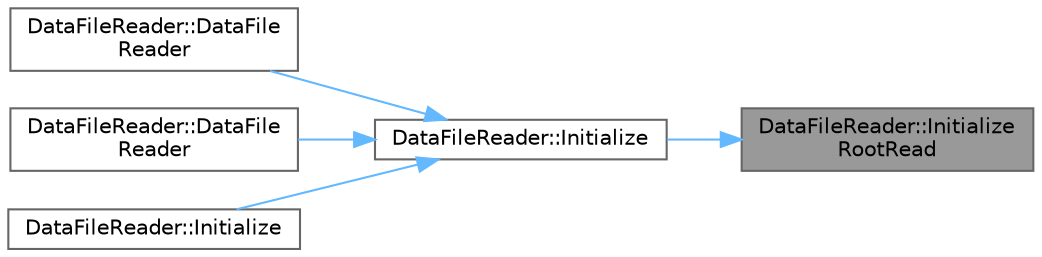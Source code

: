 digraph "DataFileReader::InitializeRootRead"
{
 // LATEX_PDF_SIZE
  bgcolor="transparent";
  edge [fontname=Helvetica,fontsize=10,labelfontname=Helvetica,labelfontsize=10];
  node [fontname=Helvetica,fontsize=10,shape=box,height=0.2,width=0.4];
  rankdir="RL";
  Node1 [id="Node000001",label="DataFileReader::Initialize\lRootRead",height=0.2,width=0.4,color="gray40", fillcolor="grey60", style="filled", fontcolor="black",tooltip=" "];
  Node1 -> Node2 [id="edge1_Node000001_Node000002",dir="back",color="steelblue1",style="solid",tooltip=" "];
  Node2 [id="Node000002",label="DataFileReader::Initialize",height=0.2,width=0.4,color="grey40", fillcolor="white", style="filled",URL="$class_data_file_reader.html#ad7d87b772fa148a1ed228f1b7df10fa8",tooltip=" "];
  Node2 -> Node3 [id="edge2_Node000002_Node000003",dir="back",color="steelblue1",style="solid",tooltip=" "];
  Node3 [id="Node000003",label="DataFileReader::DataFile\lReader",height=0.2,width=0.4,color="grey40", fillcolor="white", style="filled",URL="$class_data_file_reader.html#a1f3ba36be0b3abeef18d4d365659f94c",tooltip=" "];
  Node2 -> Node4 [id="edge3_Node000002_Node000004",dir="back",color="steelblue1",style="solid",tooltip=" "];
  Node4 [id="Node000004",label="DataFileReader::DataFile\lReader",height=0.2,width=0.4,color="grey40", fillcolor="white", style="filled",URL="$class_data_file_reader.html#a14657e37d9465aec5cf5c3a774f5d39b",tooltip=" "];
  Node2 -> Node5 [id="edge4_Node000002_Node000005",dir="back",color="steelblue1",style="solid",tooltip=" "];
  Node5 [id="Node000005",label="DataFileReader::Initialize",height=0.2,width=0.4,color="grey40", fillcolor="white", style="filled",URL="$class_data_file_reader.html#adf4b2ffd95a42bdd5b03cb4cdded83d1",tooltip=" "];
}
